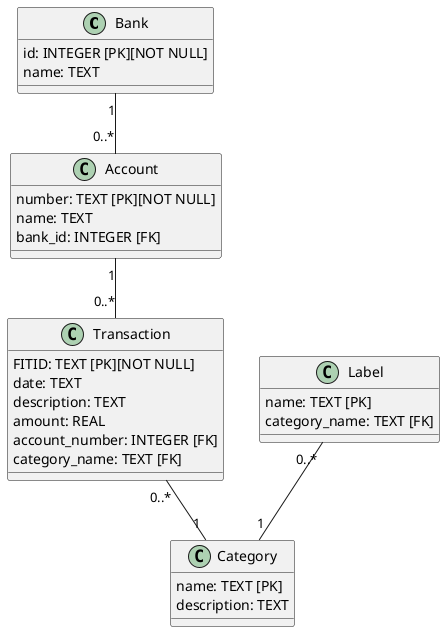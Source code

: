@startuml

class Bank {
	id: INTEGER [PK][NOT NULL]
	name: TEXT
}

class Account {
	number: TEXT [PK][NOT NULL]
	name: TEXT
	bank_id: INTEGER [FK]
}

class Transaction {
	'Financial Institut Transaction ID
	FITID: TEXT [PK][NOT NULL]
	date: TEXT
	description: TEXT
	amount: REAL
	account_number: INTEGER [FK]
	category_name: TEXT [FK]
}

class Label {
	name: TEXT [PK]
	category_name: TEXT [FK]
}

class Category {
	name: TEXT [PK]
	description: TEXT
}


Bank "1" -- "0..*" Account
Account "1" -- "0..*" Transaction
Transaction "0..*" -- "1" Category
Label "0..*" -- "1" Category

@enduml